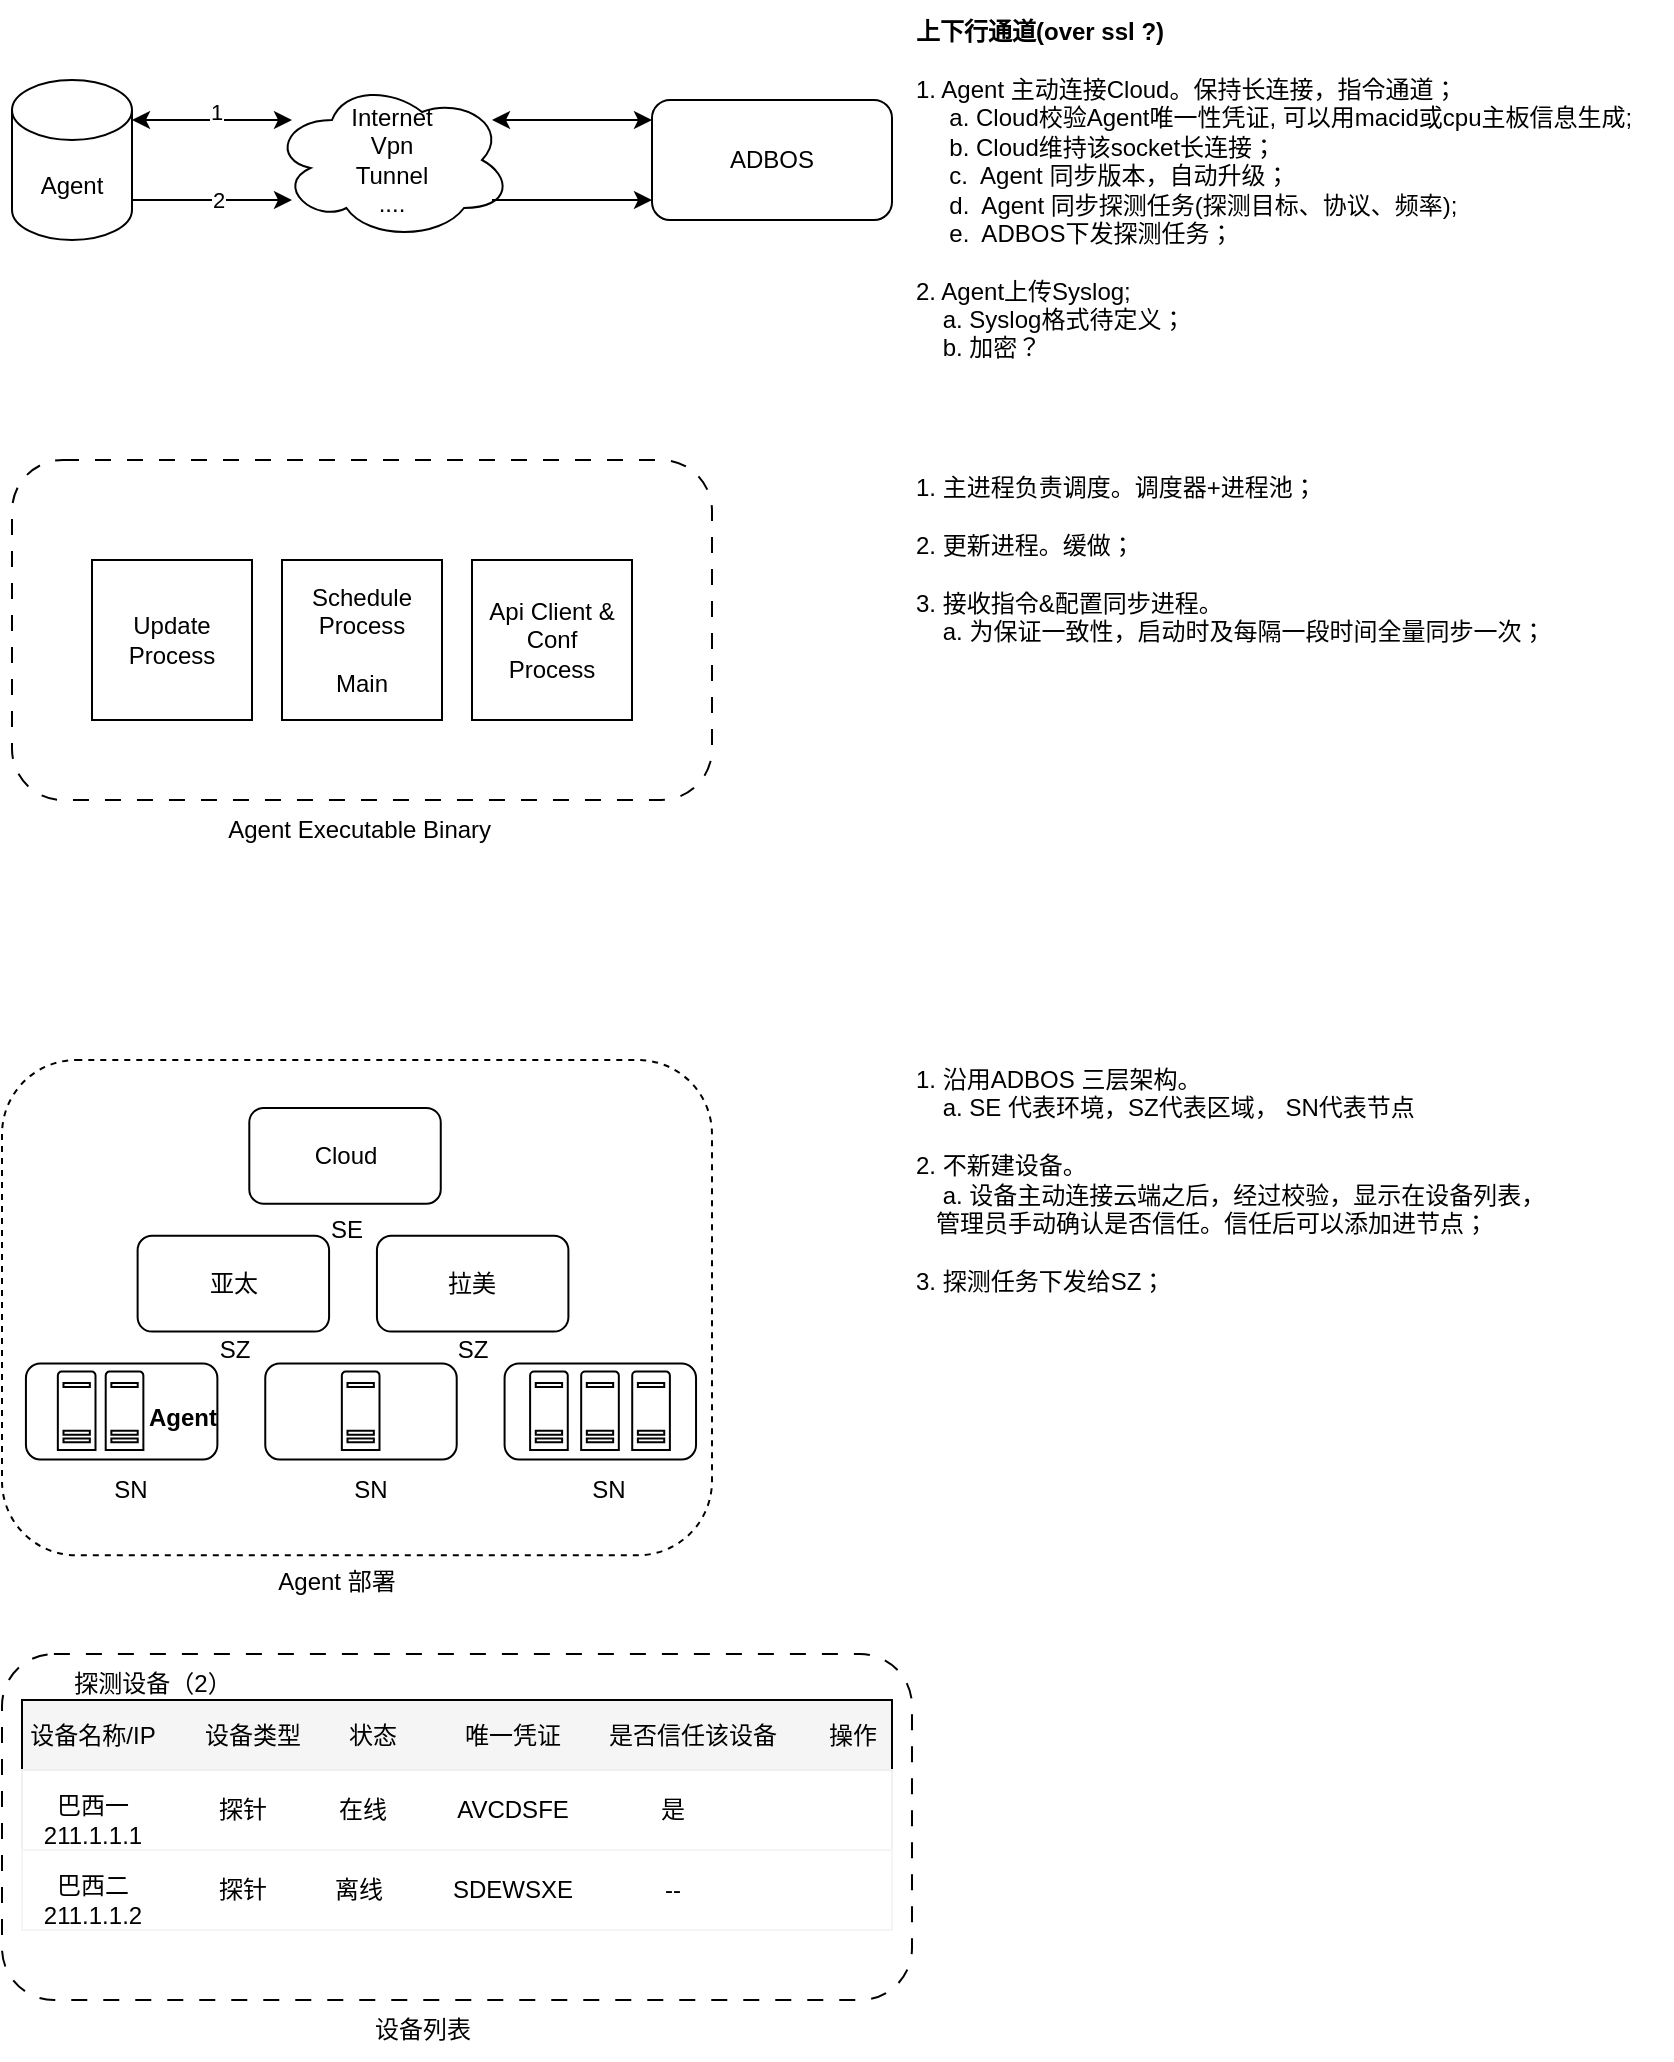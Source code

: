 <mxfile version="24.7.4">
  <diagram name="第 1 页" id="nr-eTf154ASCj6OeRAAO">
    <mxGraphModel dx="1434" dy="738" grid="1" gridSize="10" guides="1" tooltips="1" connect="1" arrows="1" fold="1" page="1" pageScale="1" pageWidth="850" pageHeight="1100" math="0" shadow="0">
      <root>
        <mxCell id="0" />
        <mxCell id="1" parent="0" />
        <mxCell id="GvlZgMZ8ljknxEg-3n6c-1" value="ADBOS" style="rounded=1;whiteSpace=wrap;html=1;" vertex="1" parent="1">
          <mxGeometry x="330" y="70" width="120" height="60" as="geometry" />
        </mxCell>
        <mxCell id="GvlZgMZ8ljknxEg-3n6c-2" value="Internet&lt;div&gt;Vpn&lt;/div&gt;&lt;div&gt;Tunnel&lt;/div&gt;&lt;div&gt;....&lt;/div&gt;" style="ellipse;shape=cloud;whiteSpace=wrap;html=1;" vertex="1" parent="1">
          <mxGeometry x="140" y="60" width="120" height="80" as="geometry" />
        </mxCell>
        <mxCell id="GvlZgMZ8ljknxEg-3n6c-3" value="Agent" style="shape=cylinder3;whiteSpace=wrap;html=1;boundedLbl=1;backgroundOutline=1;size=15;" vertex="1" parent="1">
          <mxGeometry x="10" y="60" width="60" height="80" as="geometry" />
        </mxCell>
        <mxCell id="GvlZgMZ8ljknxEg-3n6c-10" value="&lt;div&gt;&lt;b&gt;上下行通道(over ssl ?)&lt;/b&gt;&lt;/div&gt;&lt;div&gt;&lt;b&gt;&lt;br&gt;&lt;/b&gt;&lt;/div&gt;1. Agent 主动连接Cloud。保持长连接，指令通道；&lt;div&gt;&amp;nbsp; &amp;nbsp; &amp;nbsp;a. Cloud校验Agent唯一性凭证,&amp;nbsp;&lt;span style=&quot;background-color: initial;&quot;&gt;可以用macid或cpu主板信息生成;&lt;/span&gt;&lt;/div&gt;&lt;div&gt;&amp;nbsp; &amp;nbsp; &amp;nbsp;b. Cloud维持该socket长连接；&lt;/div&gt;&lt;div&gt;&amp;nbsp; &amp;nbsp; &amp;nbsp;c.&amp;nbsp; Agent 同步版本，自动升级；&lt;/div&gt;&lt;div&gt;&amp;nbsp; &amp;nbsp; &amp;nbsp;d.&amp;nbsp; Agent 同步探测任务(探测目标、协议、频率);&lt;/div&gt;&lt;div&gt;&lt;span style=&quot;background-color: initial;&quot;&gt;&amp;nbsp; &amp;nbsp; &amp;nbsp;e.&amp;nbsp; ADBOS下发探测任务；&lt;/span&gt;&lt;br&gt;&lt;/div&gt;&lt;div&gt;&lt;br&gt;&lt;/div&gt;&lt;div&gt;2. Agent上传Syslog;&lt;/div&gt;&lt;div&gt;&amp;nbsp; &amp;nbsp; a. Syslog格式待定义；&lt;/div&gt;&lt;div&gt;&amp;nbsp; &amp;nbsp; b. 加密？&lt;/div&gt;" style="text;html=1;align=left;verticalAlign=middle;resizable=0;points=[];autosize=1;strokeColor=none;fillColor=none;" vertex="1" parent="1">
          <mxGeometry x="460" y="20" width="380" height="190" as="geometry" />
        </mxCell>
        <mxCell id="GvlZgMZ8ljknxEg-3n6c-21" value="" style="endArrow=classic;html=1;rounded=0;" edge="1" parent="1">
          <mxGeometry width="50" height="50" relative="1" as="geometry">
            <mxPoint x="250" y="120" as="sourcePoint" />
            <mxPoint x="330" y="120" as="targetPoint" />
          </mxGeometry>
        </mxCell>
        <mxCell id="GvlZgMZ8ljknxEg-3n6c-37" value="" style="endArrow=classic;html=1;rounded=0;" edge="1" parent="1">
          <mxGeometry width="50" height="50" relative="1" as="geometry">
            <mxPoint x="70" y="120" as="sourcePoint" />
            <mxPoint x="150" y="120" as="targetPoint" />
          </mxGeometry>
        </mxCell>
        <mxCell id="GvlZgMZ8ljknxEg-3n6c-38" value="2" style="edgeLabel;html=1;align=center;verticalAlign=middle;resizable=0;points=[];" vertex="1" connectable="0" parent="GvlZgMZ8ljknxEg-3n6c-37">
          <mxGeometry x="0.075" relative="1" as="geometry">
            <mxPoint as="offset" />
          </mxGeometry>
        </mxCell>
        <mxCell id="GvlZgMZ8ljknxEg-3n6c-39" value="" style="endArrow=classic;startArrow=classic;html=1;rounded=0;" edge="1" parent="1">
          <mxGeometry width="50" height="50" relative="1" as="geometry">
            <mxPoint x="70" y="80" as="sourcePoint" />
            <mxPoint x="150" y="80" as="targetPoint" />
          </mxGeometry>
        </mxCell>
        <mxCell id="GvlZgMZ8ljknxEg-3n6c-41" value="1" style="edgeLabel;html=1;align=center;verticalAlign=middle;resizable=0;points=[];" vertex="1" connectable="0" parent="GvlZgMZ8ljknxEg-3n6c-39">
          <mxGeometry x="0.05" y="4" relative="1" as="geometry">
            <mxPoint as="offset" />
          </mxGeometry>
        </mxCell>
        <mxCell id="GvlZgMZ8ljknxEg-3n6c-40" value="" style="endArrow=classic;startArrow=classic;html=1;rounded=0;" edge="1" parent="1">
          <mxGeometry width="50" height="50" relative="1" as="geometry">
            <mxPoint x="250" y="80" as="sourcePoint" />
            <mxPoint x="330" y="80" as="targetPoint" />
          </mxGeometry>
        </mxCell>
        <mxCell id="GvlZgMZ8ljknxEg-3n6c-47" value="1. 主进程负责调度。调度器+进程池；&lt;div&gt;&lt;br&gt;&lt;div&gt;2. 更新进程。缓做；&lt;/div&gt;&lt;div&gt;&lt;br&gt;&lt;/div&gt;&lt;div&gt;3. 接收指令&amp;amp;配置同步进程。&lt;/div&gt;&lt;div&gt;&amp;nbsp; &amp;nbsp; a.&amp;nbsp;&lt;span style=&quot;background-color: initial;&quot;&gt;为保证一致性，启动时及每隔一段时间全量同步一次；&lt;/span&gt;&lt;/div&gt;&lt;/div&gt;" style="text;html=1;align=left;verticalAlign=middle;resizable=0;points=[];autosize=1;strokeColor=none;fillColor=none;" vertex="1" parent="1">
          <mxGeometry x="460" y="250" width="340" height="100" as="geometry" />
        </mxCell>
        <mxCell id="GvlZgMZ8ljknxEg-3n6c-48" value="" style="group" vertex="1" connectable="0" parent="1">
          <mxGeometry x="10" y="250" width="350" height="200" as="geometry" />
        </mxCell>
        <mxCell id="GvlZgMZ8ljknxEg-3n6c-34" value="" style="rounded=1;whiteSpace=wrap;html=1;dashed=1;dashPattern=8 8;fillColor=none;" vertex="1" parent="GvlZgMZ8ljknxEg-3n6c-48">
          <mxGeometry width="350" height="170" as="geometry" />
        </mxCell>
        <mxCell id="GvlZgMZ8ljknxEg-3n6c-43" value="Update Process" style="whiteSpace=wrap;html=1;aspect=fixed;" vertex="1" parent="GvlZgMZ8ljknxEg-3n6c-48">
          <mxGeometry x="40" y="50" width="80" height="80" as="geometry" />
        </mxCell>
        <mxCell id="GvlZgMZ8ljknxEg-3n6c-44" value="&lt;div&gt;Schedule&lt;/div&gt;&lt;div&gt;Process&lt;/div&gt;&lt;div&gt;&lt;br&gt;&lt;/div&gt;&lt;div&gt;Main&lt;/div&gt;" style="whiteSpace=wrap;html=1;aspect=fixed;" vertex="1" parent="GvlZgMZ8ljknxEg-3n6c-48">
          <mxGeometry x="135" y="50" width="80" height="80" as="geometry" />
        </mxCell>
        <mxCell id="GvlZgMZ8ljknxEg-3n6c-45" value="&lt;div&gt;Api Client &amp;amp; Conf&lt;/div&gt;&lt;div&gt;Process&lt;/div&gt;" style="whiteSpace=wrap;html=1;aspect=fixed;" vertex="1" parent="GvlZgMZ8ljknxEg-3n6c-48">
          <mxGeometry x="230" y="50" width="80" height="80" as="geometry" />
        </mxCell>
        <mxCell id="GvlZgMZ8ljknxEg-3n6c-46" value="Agent Executable Binary&amp;nbsp;" style="text;html=1;align=center;verticalAlign=middle;resizable=0;points=[];autosize=1;strokeColor=none;fillColor=none;" vertex="1" parent="GvlZgMZ8ljknxEg-3n6c-48">
          <mxGeometry x="95" y="170" width="160" height="30" as="geometry" />
        </mxCell>
        <mxCell id="GvlZgMZ8ljknxEg-3n6c-67" value="" style="group" vertex="1" connectable="0" parent="1">
          <mxGeometry x="5" y="550" width="355" height="276.036" as="geometry" />
        </mxCell>
        <mxCell id="GvlZgMZ8ljknxEg-3n6c-65" value="" style="rounded=1;whiteSpace=wrap;html=1;fillColor=none;dashed=1;" vertex="1" parent="GvlZgMZ8ljknxEg-3n6c-67">
          <mxGeometry width="355" height="247.633" as="geometry" />
        </mxCell>
        <mxCell id="GvlZgMZ8ljknxEg-3n6c-49" value="Cloud" style="rounded=1;whiteSpace=wrap;html=1;" vertex="1" parent="GvlZgMZ8ljknxEg-3n6c-67">
          <mxGeometry x="123.652" y="23.964" width="95.73" height="47.929" as="geometry" />
        </mxCell>
        <mxCell id="GvlZgMZ8ljknxEg-3n6c-50" value="亚太" style="rounded=1;whiteSpace=wrap;html=1;" vertex="1" parent="GvlZgMZ8ljknxEg-3n6c-67">
          <mxGeometry x="67.809" y="87.87" width="95.73" height="47.929" as="geometry" />
        </mxCell>
        <mxCell id="GvlZgMZ8ljknxEg-3n6c-51" value="拉美" style="rounded=1;whiteSpace=wrap;html=1;" vertex="1" parent="GvlZgMZ8ljknxEg-3n6c-67">
          <mxGeometry x="187.472" y="87.87" width="95.73" height="47.929" as="geometry" />
        </mxCell>
        <mxCell id="GvlZgMZ8ljknxEg-3n6c-52" value="" style="rounded=1;whiteSpace=wrap;html=1;" vertex="1" parent="GvlZgMZ8ljknxEg-3n6c-67">
          <mxGeometry x="11.966" y="151.775" width="95.73" height="47.929" as="geometry" />
        </mxCell>
        <mxCell id="GvlZgMZ8ljknxEg-3n6c-53" value="" style="rounded=1;whiteSpace=wrap;html=1;" vertex="1" parent="GvlZgMZ8ljknxEg-3n6c-67">
          <mxGeometry x="131.629" y="151.775" width="95.73" height="47.929" as="geometry" />
        </mxCell>
        <mxCell id="GvlZgMZ8ljknxEg-3n6c-54" value="" style="rounded=1;whiteSpace=wrap;html=1;" vertex="1" parent="GvlZgMZ8ljknxEg-3n6c-67">
          <mxGeometry x="251.292" y="151.775" width="95.73" height="47.929" as="geometry" />
        </mxCell>
        <mxCell id="GvlZgMZ8ljknxEg-3n6c-55" value="" style="sketch=0;aspect=fixed;pointerEvents=1;shadow=0;dashed=0;html=1;strokeColor=default;labelPosition=center;verticalLabelPosition=bottom;verticalAlign=top;align=center;fillColor=#FFFFFF;shape=mxgraph.mscae.enterprise.server_generic;fontColor=default;strokeWidth=1;" vertex="1" parent="GvlZgMZ8ljknxEg-3n6c-67">
          <mxGeometry x="27.921" y="155.769" width="18.829" height="39.228" as="geometry" />
        </mxCell>
        <mxCell id="GvlZgMZ8ljknxEg-3n6c-56" value="" style="sketch=0;aspect=fixed;pointerEvents=1;shadow=0;dashed=0;html=1;strokeColor=default;labelPosition=center;verticalLabelPosition=bottom;verticalAlign=top;align=center;fillColor=#FFFFFF;shape=mxgraph.mscae.enterprise.server_generic;fontColor=default;strokeWidth=1;" vertex="1" parent="GvlZgMZ8ljknxEg-3n6c-67">
          <mxGeometry x="51.854" y="155.769" width="18.829" height="39.228" as="geometry" />
        </mxCell>
        <mxCell id="GvlZgMZ8ljknxEg-3n6c-57" value="SN" style="text;html=1;align=center;verticalAlign=middle;resizable=0;points=[];autosize=1;strokeColor=none;fillColor=none;" vertex="1" parent="GvlZgMZ8ljknxEg-3n6c-67">
          <mxGeometry x="163.539" y="199.704" width="40" height="30" as="geometry" />
        </mxCell>
        <mxCell id="GvlZgMZ8ljknxEg-3n6c-58" value="Agent" style="text;html=1;align=center;verticalAlign=middle;resizable=0;points=[];autosize=1;strokeColor=none;fillColor=none;fontStyle=1" vertex="1" parent="GvlZgMZ8ljknxEg-3n6c-67">
          <mxGeometry x="64.809" y="163.757" width="50" height="30" as="geometry" />
        </mxCell>
        <mxCell id="GvlZgMZ8ljknxEg-3n6c-59" value="SN" style="text;html=1;align=center;verticalAlign=middle;resizable=0;points=[];autosize=1;strokeColor=none;fillColor=none;" vertex="1" parent="GvlZgMZ8ljknxEg-3n6c-67">
          <mxGeometry x="43.876" y="199.704" width="40" height="30" as="geometry" />
        </mxCell>
        <mxCell id="GvlZgMZ8ljknxEg-3n6c-60" value="SN" style="text;html=1;align=center;verticalAlign=middle;resizable=0;points=[];autosize=1;strokeColor=none;fillColor=none;" vertex="1" parent="GvlZgMZ8ljknxEg-3n6c-67">
          <mxGeometry x="283.202" y="199.704" width="40" height="30" as="geometry" />
        </mxCell>
        <mxCell id="GvlZgMZ8ljknxEg-3n6c-61" value="" style="sketch=0;aspect=fixed;pointerEvents=1;shadow=0;dashed=0;html=1;strokeColor=default;labelPosition=center;verticalLabelPosition=bottom;verticalAlign=top;align=center;fillColor=#FFFFFF;shape=mxgraph.mscae.enterprise.server_generic;fontColor=default;strokeWidth=1;" vertex="1" parent="GvlZgMZ8ljknxEg-3n6c-67">
          <mxGeometry x="169.921" y="155.769" width="18.829" height="39.228" as="geometry" />
        </mxCell>
        <mxCell id="GvlZgMZ8ljknxEg-3n6c-62" value="" style="sketch=0;aspect=fixed;pointerEvents=1;shadow=0;dashed=0;html=1;strokeColor=default;labelPosition=center;verticalLabelPosition=bottom;verticalAlign=top;align=center;fillColor=#FFFFFF;shape=mxgraph.mscae.enterprise.server_generic;fontColor=default;strokeWidth=1;" vertex="1" parent="GvlZgMZ8ljknxEg-3n6c-67">
          <mxGeometry x="264.056" y="155.769" width="18.829" height="39.228" as="geometry" />
        </mxCell>
        <mxCell id="GvlZgMZ8ljknxEg-3n6c-63" value="" style="sketch=0;aspect=fixed;pointerEvents=1;shadow=0;dashed=0;html=1;strokeColor=default;labelPosition=center;verticalLabelPosition=bottom;verticalAlign=top;align=center;fillColor=#FFFFFF;shape=mxgraph.mscae.enterprise.server_generic;fontColor=default;strokeWidth=1;" vertex="1" parent="GvlZgMZ8ljknxEg-3n6c-67">
          <mxGeometry x="289.584" y="155.769" width="18.829" height="39.228" as="geometry" />
        </mxCell>
        <mxCell id="GvlZgMZ8ljknxEg-3n6c-64" value="" style="sketch=0;aspect=fixed;pointerEvents=1;shadow=0;dashed=0;html=1;strokeColor=default;labelPosition=center;verticalLabelPosition=bottom;verticalAlign=top;align=center;fillColor=#FFFFFF;shape=mxgraph.mscae.enterprise.server_generic;fontColor=default;strokeWidth=1;" vertex="1" parent="GvlZgMZ8ljknxEg-3n6c-67">
          <mxGeometry x="315.112" y="155.769" width="18.829" height="39.228" as="geometry" />
        </mxCell>
        <mxCell id="GvlZgMZ8ljknxEg-3n6c-66" value="Agent 部署" style="text;html=1;align=center;verticalAlign=middle;resizable=0;points=[];autosize=1;strokeColor=none;fillColor=none;" vertex="1" parent="GvlZgMZ8ljknxEg-3n6c-67">
          <mxGeometry x="126.685" y="246.036" width="80" height="30" as="geometry" />
        </mxCell>
        <mxCell id="GvlZgMZ8ljknxEg-3n6c-79" value="SE" style="text;html=1;align=center;verticalAlign=middle;resizable=0;points=[];autosize=1;strokeColor=none;fillColor=none;" vertex="1" parent="GvlZgMZ8ljknxEg-3n6c-67">
          <mxGeometry x="151.52" y="70" width="40" height="30" as="geometry" />
        </mxCell>
        <mxCell id="GvlZgMZ8ljknxEg-3n6c-81" value="SZ" style="text;html=1;align=center;verticalAlign=middle;resizable=0;points=[];autosize=1;strokeColor=none;fillColor=none;" vertex="1" parent="GvlZgMZ8ljknxEg-3n6c-67">
          <mxGeometry x="215.34" y="129.77" width="40" height="30" as="geometry" />
        </mxCell>
        <mxCell id="GvlZgMZ8ljknxEg-3n6c-80" value="SZ" style="text;html=1;align=center;verticalAlign=middle;resizable=0;points=[];autosize=1;strokeColor=none;fillColor=none;" vertex="1" parent="GvlZgMZ8ljknxEg-3n6c-67">
          <mxGeometry x="95.67" y="129.77" width="40" height="30" as="geometry" />
        </mxCell>
        <mxCell id="GvlZgMZ8ljknxEg-3n6c-68" value="1. 沿用ADBOS 三层架构。&lt;div&gt;&amp;nbsp; &amp;nbsp; a. SE 代表环境，SZ代表区域， SN代表节点&lt;/div&gt;&lt;div&gt;&lt;br&gt;&lt;/div&gt;&lt;div&gt;2. 不新建设备。&lt;/div&gt;&lt;div&gt;&amp;nbsp; &amp;nbsp; a. 设备主动连接云端之后，经过校验，显示在设备列表，&lt;/div&gt;&lt;div&gt;&amp;nbsp; &amp;nbsp;管理员手动确认是否信任。信任后可以添加进节点；&lt;/div&gt;&lt;div&gt;&lt;br&gt;&lt;/div&gt;&lt;div&gt;3. 探测任务下发给SZ；&lt;/div&gt;" style="text;html=1;align=left;verticalAlign=middle;resizable=0;points=[];autosize=1;strokeColor=none;fillColor=none;" vertex="1" parent="1">
          <mxGeometry x="460" y="545" width="340" height="130" as="geometry" />
        </mxCell>
        <mxCell id="GvlZgMZ8ljknxEg-3n6c-95" value="" style="group" vertex="1" connectable="0" parent="1">
          <mxGeometry x="5" y="847" width="455" height="203" as="geometry" />
        </mxCell>
        <mxCell id="GvlZgMZ8ljknxEg-3n6c-69" value="" style="rounded=1;whiteSpace=wrap;html=1;fillColor=none;dashed=1;dashPattern=8 8;" vertex="1" parent="GvlZgMZ8ljknxEg-3n6c-95">
          <mxGeometry width="455" height="173" as="geometry" />
        </mxCell>
        <mxCell id="GvlZgMZ8ljknxEg-3n6c-70" value="探测设备（2）" style="text;html=1;align=center;verticalAlign=middle;resizable=0;points=[];autosize=1;strokeColor=none;fillColor=none;" vertex="1" parent="GvlZgMZ8ljknxEg-3n6c-95">
          <mxGeometry x="25" width="100" height="30" as="geometry" />
        </mxCell>
        <mxCell id="GvlZgMZ8ljknxEg-3n6c-78" value="" style="group" vertex="1" connectable="0" parent="GvlZgMZ8ljknxEg-3n6c-95">
          <mxGeometry y="23" width="450" height="35" as="geometry" />
        </mxCell>
        <mxCell id="GvlZgMZ8ljknxEg-3n6c-71" value="" style="rounded=0;whiteSpace=wrap;html=1;fillColor=#F5F5F5;" vertex="1" parent="GvlZgMZ8ljknxEg-3n6c-78">
          <mxGeometry x="10" width="435" height="35" as="geometry" />
        </mxCell>
        <mxCell id="GvlZgMZ8ljknxEg-3n6c-72" value="设备名称/IP" style="text;html=1;align=center;verticalAlign=middle;resizable=0;points=[];autosize=1;strokeColor=none;fillColor=none;" vertex="1" parent="GvlZgMZ8ljknxEg-3n6c-78">
          <mxGeometry y="2.5" width="90" height="30" as="geometry" />
        </mxCell>
        <mxCell id="GvlZgMZ8ljknxEg-3n6c-73" value="设备类型" style="text;html=1;align=center;verticalAlign=middle;resizable=0;points=[];autosize=1;strokeColor=none;fillColor=none;" vertex="1" parent="GvlZgMZ8ljknxEg-3n6c-78">
          <mxGeometry x="90" y="2.5" width="70" height="30" as="geometry" />
        </mxCell>
        <mxCell id="GvlZgMZ8ljknxEg-3n6c-74" value="状态" style="text;html=1;align=center;verticalAlign=middle;resizable=0;points=[];autosize=1;strokeColor=none;fillColor=none;" vertex="1" parent="GvlZgMZ8ljknxEg-3n6c-78">
          <mxGeometry x="160" y="2.5" width="50" height="30" as="geometry" />
        </mxCell>
        <mxCell id="GvlZgMZ8ljknxEg-3n6c-75" value="是否信任该设备" style="text;html=1;align=center;verticalAlign=middle;resizable=0;points=[];autosize=1;strokeColor=none;fillColor=none;" vertex="1" parent="GvlZgMZ8ljknxEg-3n6c-78">
          <mxGeometry x="290" y="2.5" width="110" height="30" as="geometry" />
        </mxCell>
        <mxCell id="GvlZgMZ8ljknxEg-3n6c-76" value="操作" style="text;html=1;align=center;verticalAlign=middle;resizable=0;points=[];autosize=1;strokeColor=none;fillColor=none;" vertex="1" parent="GvlZgMZ8ljknxEg-3n6c-78">
          <mxGeometry x="400" y="2.5" width="50" height="30" as="geometry" />
        </mxCell>
        <mxCell id="GvlZgMZ8ljknxEg-3n6c-77" value="唯一凭证" style="text;html=1;align=center;verticalAlign=middle;resizable=0;points=[];autosize=1;strokeColor=none;fillColor=none;" vertex="1" parent="GvlZgMZ8ljknxEg-3n6c-78">
          <mxGeometry x="220" y="2.5" width="70" height="30" as="geometry" />
        </mxCell>
        <mxCell id="GvlZgMZ8ljknxEg-3n6c-82" value="" style="rounded=0;whiteSpace=wrap;html=1;strokeColor=#f0f0f0;" vertex="1" parent="GvlZgMZ8ljknxEg-3n6c-95">
          <mxGeometry x="10" y="58" width="435" height="40" as="geometry" />
        </mxCell>
        <mxCell id="GvlZgMZ8ljknxEg-3n6c-83" value="" style="rounded=0;whiteSpace=wrap;html=1;strokeColor=#F5F5F5;" vertex="1" parent="GvlZgMZ8ljknxEg-3n6c-95">
          <mxGeometry x="10" y="98" width="435" height="40" as="geometry" />
        </mxCell>
        <mxCell id="GvlZgMZ8ljknxEg-3n6c-84" value="巴西一&lt;div&gt;211.1.1.1&lt;/div&gt;" style="text;html=1;align=center;verticalAlign=middle;resizable=0;points=[];autosize=1;strokeColor=none;fillColor=none;" vertex="1" parent="GvlZgMZ8ljknxEg-3n6c-95">
          <mxGeometry x="10" y="63" width="70" height="40" as="geometry" />
        </mxCell>
        <mxCell id="GvlZgMZ8ljknxEg-3n6c-85" value="探针" style="text;html=1;align=center;verticalAlign=middle;resizable=0;points=[];autosize=1;strokeColor=none;fillColor=none;" vertex="1" parent="GvlZgMZ8ljknxEg-3n6c-95">
          <mxGeometry x="95" y="63" width="50" height="30" as="geometry" />
        </mxCell>
        <mxCell id="GvlZgMZ8ljknxEg-3n6c-86" value="在线" style="text;html=1;align=center;verticalAlign=middle;resizable=0;points=[];autosize=1;strokeColor=none;fillColor=none;" vertex="1" parent="GvlZgMZ8ljknxEg-3n6c-95">
          <mxGeometry x="155" y="63" width="50" height="30" as="geometry" />
        </mxCell>
        <mxCell id="GvlZgMZ8ljknxEg-3n6c-87" value="AVCDSFE" style="text;html=1;align=center;verticalAlign=middle;resizable=0;points=[];autosize=1;strokeColor=none;fillColor=none;" vertex="1" parent="GvlZgMZ8ljknxEg-3n6c-95">
          <mxGeometry x="215" y="63" width="80" height="30" as="geometry" />
        </mxCell>
        <mxCell id="GvlZgMZ8ljknxEg-3n6c-88" value="是" style="text;html=1;align=center;verticalAlign=middle;resizable=0;points=[];autosize=1;strokeColor=none;fillColor=none;" vertex="1" parent="GvlZgMZ8ljknxEg-3n6c-95">
          <mxGeometry x="315" y="63" width="40" height="30" as="geometry" />
        </mxCell>
        <mxCell id="GvlZgMZ8ljknxEg-3n6c-89" value="巴西二&lt;div&gt;211.1.1.2&lt;/div&gt;" style="text;html=1;align=center;verticalAlign=middle;resizable=0;points=[];autosize=1;strokeColor=none;fillColor=none;" vertex="1" parent="GvlZgMZ8ljknxEg-3n6c-95">
          <mxGeometry x="10" y="103" width="70" height="40" as="geometry" />
        </mxCell>
        <mxCell id="GvlZgMZ8ljknxEg-3n6c-90" value="探针" style="text;html=1;align=center;verticalAlign=middle;resizable=0;points=[];autosize=1;strokeColor=none;fillColor=none;" vertex="1" parent="GvlZgMZ8ljknxEg-3n6c-95">
          <mxGeometry x="95" y="103" width="50" height="30" as="geometry" />
        </mxCell>
        <mxCell id="GvlZgMZ8ljknxEg-3n6c-91" value="离线" style="text;html=1;align=center;verticalAlign=middle;resizable=0;points=[];autosize=1;strokeColor=none;fillColor=none;" vertex="1" parent="GvlZgMZ8ljknxEg-3n6c-95">
          <mxGeometry x="152.5" y="103" width="50" height="30" as="geometry" />
        </mxCell>
        <mxCell id="GvlZgMZ8ljknxEg-3n6c-92" value="SDEWSXE" style="text;html=1;align=center;verticalAlign=middle;resizable=0;points=[];autosize=1;strokeColor=none;fillColor=none;" vertex="1" parent="GvlZgMZ8ljknxEg-3n6c-95">
          <mxGeometry x="215" y="103" width="80" height="30" as="geometry" />
        </mxCell>
        <mxCell id="GvlZgMZ8ljknxEg-3n6c-93" value="--" style="text;html=1;align=center;verticalAlign=middle;resizable=0;points=[];autosize=1;strokeColor=none;fillColor=none;" vertex="1" parent="GvlZgMZ8ljknxEg-3n6c-95">
          <mxGeometry x="320" y="103" width="30" height="30" as="geometry" />
        </mxCell>
        <mxCell id="GvlZgMZ8ljknxEg-3n6c-94" value="设备列表" style="text;html=1;align=center;verticalAlign=middle;resizable=0;points=[];autosize=1;strokeColor=none;fillColor=none;" vertex="1" parent="GvlZgMZ8ljknxEg-3n6c-95">
          <mxGeometry x="175" y="173" width="70" height="30" as="geometry" />
        </mxCell>
      </root>
    </mxGraphModel>
  </diagram>
</mxfile>

